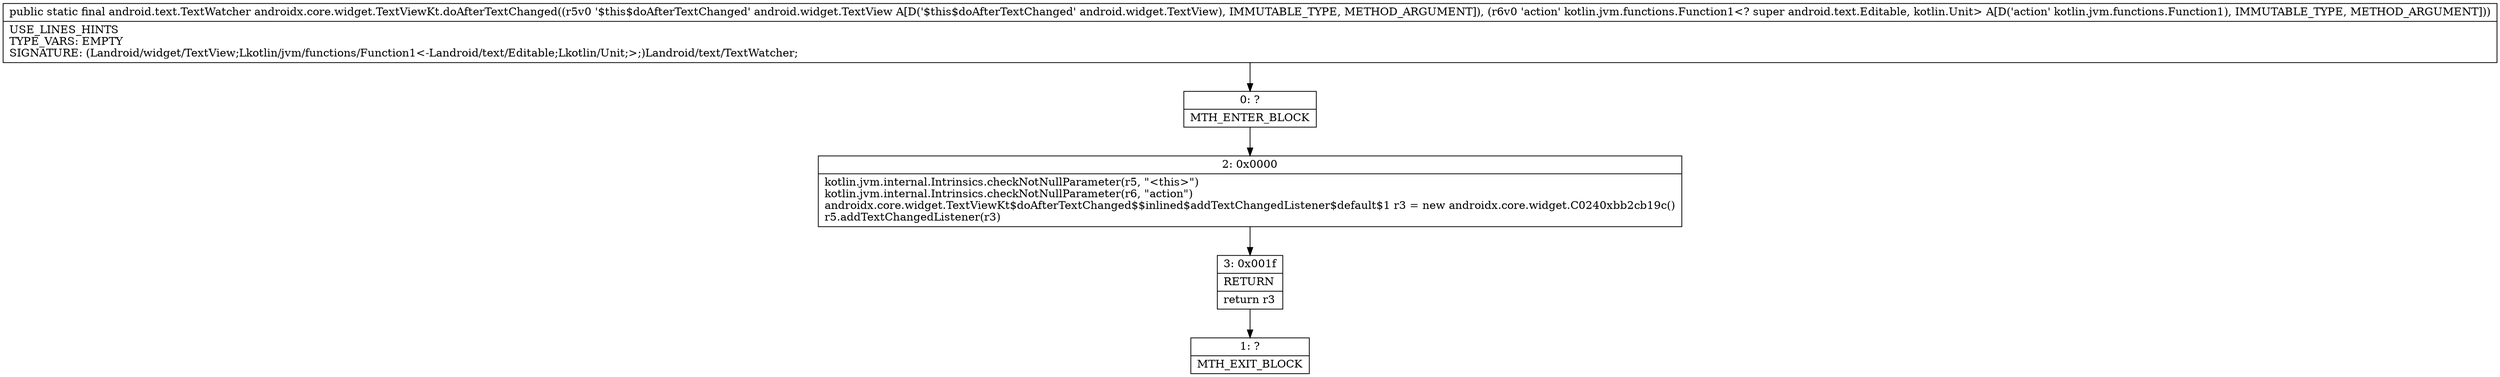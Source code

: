 digraph "CFG forandroidx.core.widget.TextViewKt.doAfterTextChanged(Landroid\/widget\/TextView;Lkotlin\/jvm\/functions\/Function1;)Landroid\/text\/TextWatcher;" {
Node_0 [shape=record,label="{0\:\ ?|MTH_ENTER_BLOCK\l}"];
Node_2 [shape=record,label="{2\:\ 0x0000|kotlin.jvm.internal.Intrinsics.checkNotNullParameter(r5, \"\<this\>\")\lkotlin.jvm.internal.Intrinsics.checkNotNullParameter(r6, \"action\")\landroidx.core.widget.TextViewKt$doAfterTextChanged$$inlined$addTextChangedListener$default$1 r3 = new androidx.core.widget.C0240xbb2cb19c()\lr5.addTextChangedListener(r3)\l}"];
Node_3 [shape=record,label="{3\:\ 0x001f|RETURN\l|return r3\l}"];
Node_1 [shape=record,label="{1\:\ ?|MTH_EXIT_BLOCK\l}"];
MethodNode[shape=record,label="{public static final android.text.TextWatcher androidx.core.widget.TextViewKt.doAfterTextChanged((r5v0 '$this$doAfterTextChanged' android.widget.TextView A[D('$this$doAfterTextChanged' android.widget.TextView), IMMUTABLE_TYPE, METHOD_ARGUMENT]), (r6v0 'action' kotlin.jvm.functions.Function1\<? super android.text.Editable, kotlin.Unit\> A[D('action' kotlin.jvm.functions.Function1), IMMUTABLE_TYPE, METHOD_ARGUMENT]))  | USE_LINES_HINTS\lTYPE_VARS: EMPTY\lSIGNATURE: (Landroid\/widget\/TextView;Lkotlin\/jvm\/functions\/Function1\<\-Landroid\/text\/Editable;Lkotlin\/Unit;\>;)Landroid\/text\/TextWatcher;\l}"];
MethodNode -> Node_0;Node_0 -> Node_2;
Node_2 -> Node_3;
Node_3 -> Node_1;
}

